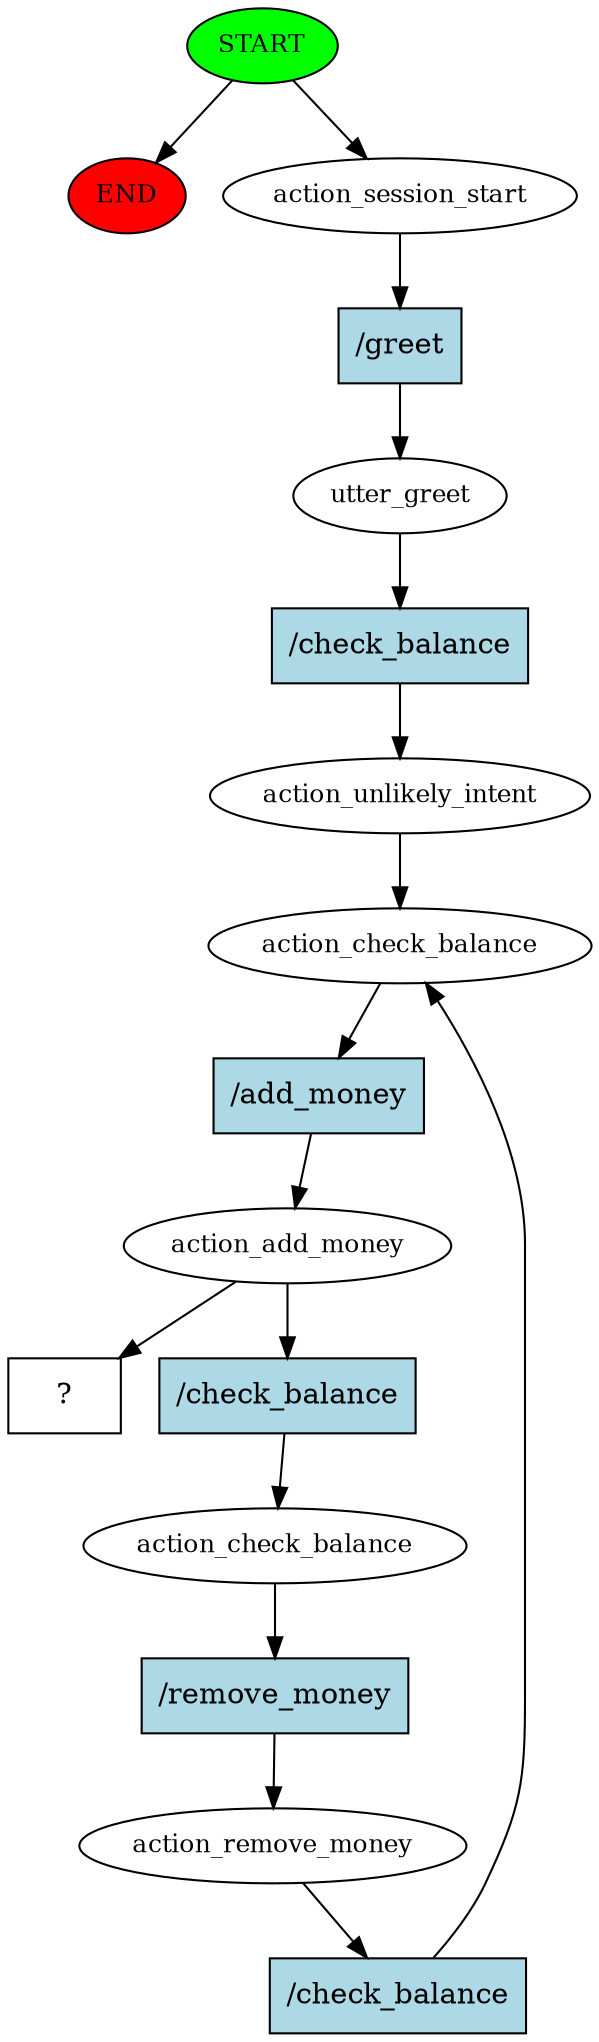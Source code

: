digraph  {
0 [class="start active", fillcolor=green, fontsize=12, label=START, style=filled];
"-1" [class=end, fillcolor=red, fontsize=12, label=END, style=filled];
1 [class=active, fontsize=12, label=action_session_start];
2 [class=active, fontsize=12, label=utter_greet];
3 [class=active, fontsize=12, label=action_unlikely_intent];
4 [class=active, fontsize=12, label=action_check_balance];
5 [class=active, fontsize=12, label=action_add_money];
6 [class=active, fontsize=12, label=action_check_balance];
7 [class=active, fontsize=12, label=action_remove_money];
10 [class="intent dashed active", label="  ?  ", shape=rect];
11 [class="intent active", fillcolor=lightblue, label="/greet", shape=rect, style=filled];
12 [class="intent active", fillcolor=lightblue, label="/check_balance", shape=rect, style=filled];
13 [class="intent active", fillcolor=lightblue, label="/add_money", shape=rect, style=filled];
14 [class="intent active", fillcolor=lightblue, label="/check_balance", shape=rect, style=filled];
15 [class="intent active", fillcolor=lightblue, label="/remove_money", shape=rect, style=filled];
16 [class="intent active", fillcolor=lightblue, label="/check_balance", shape=rect, style=filled];
0 -> "-1"  [class="", key=NONE, label=""];
0 -> 1  [class=active, key=NONE, label=""];
1 -> 11  [class=active, key=0];
2 -> 12  [class=active, key=0];
3 -> 4  [class=active, key=NONE, label=""];
4 -> 13  [class=active, key=0];
5 -> 10  [class=active, key=NONE, label=""];
5 -> 14  [class=active, key=0];
6 -> 15  [class=active, key=0];
7 -> 16  [class=active, key=0];
11 -> 2  [class=active, key=0];
12 -> 3  [class=active, key=0];
13 -> 5  [class=active, key=0];
14 -> 6  [class=active, key=0];
15 -> 7  [class=active, key=0];
16 -> 4  [class=active, key=0];
}

